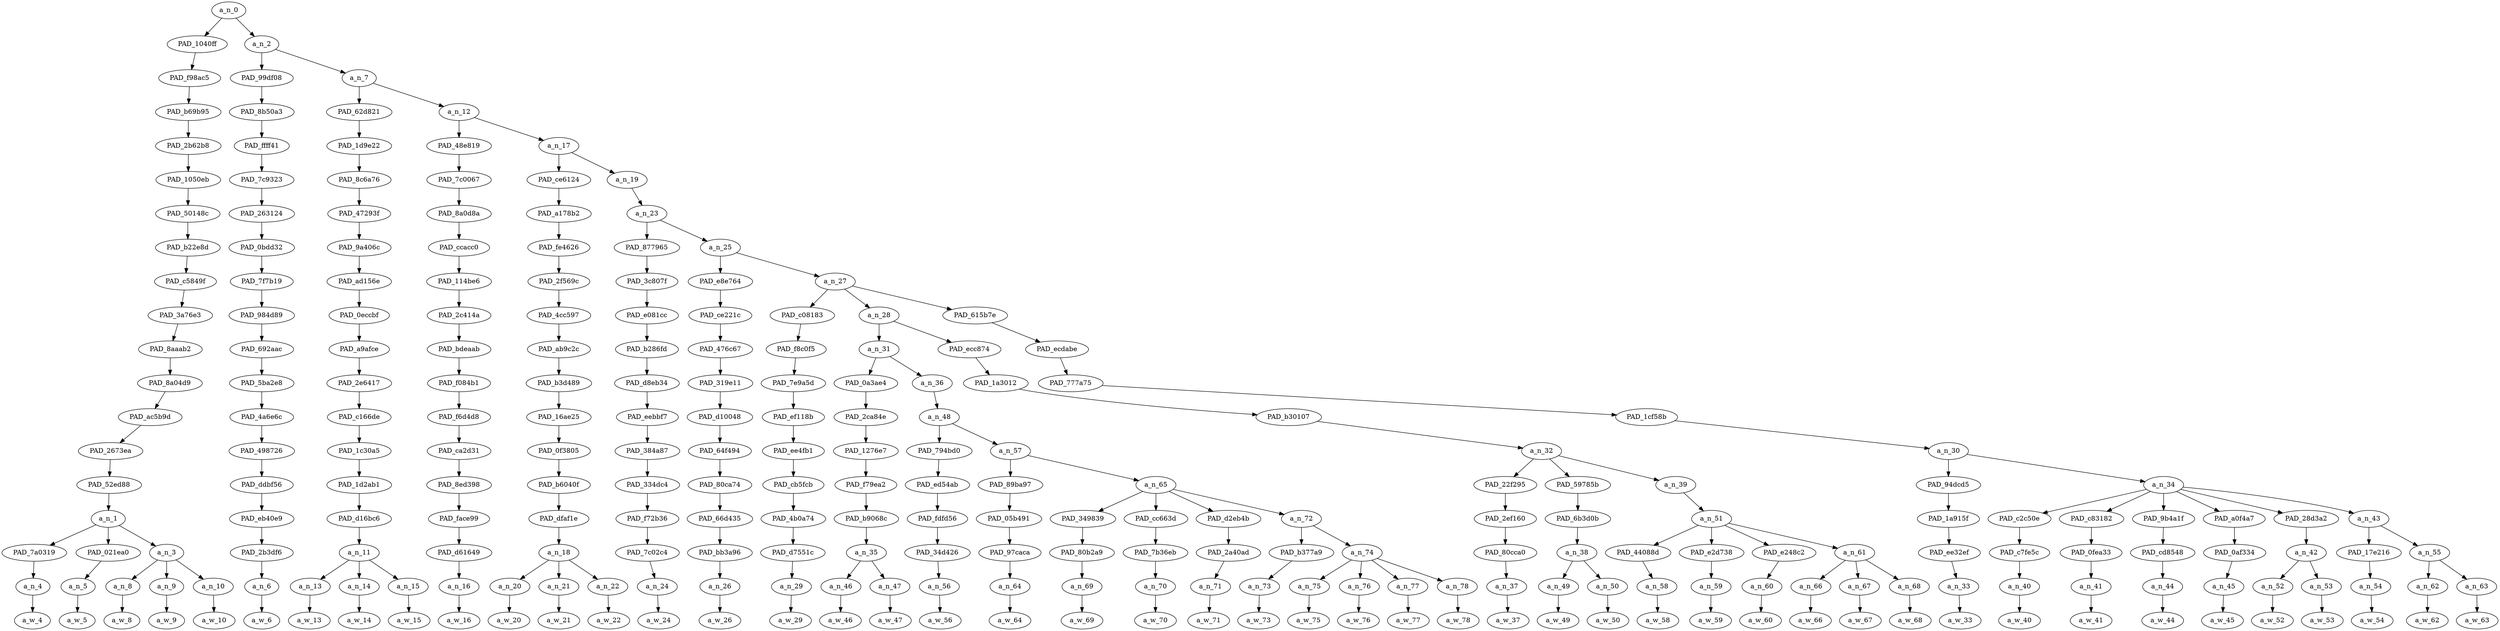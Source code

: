 strict digraph "" {
	a_n_0	[div_dir=1,
		index=0,
		level=18,
		pos="4.933346218532986,18!",
		text_span="[0, 1, 2, 3, 4, 5, 6, 7, 8, 9, 10, 11, 12, 13, 14, 15, 16, 17, 18, 19, 20, 21, 22, 23, 24, 25, 26, 27, 28, 29, 30, 31, 32, 33, 34, \
35, 36, 37, 38, 39, 40, 41, 42, 43, 44, 45, 46]",
		value=0.99999999];
	PAD_1040ff	[div_dir=1,
		index=0,
		level=17,
		pos="2.6666666666666665,17!",
		text_span="[0, 1, 2, 3, 4]",
		value=0.09583000];
	a_n_0 -> PAD_1040ff;
	a_n_2	[div_dir=1,
		index=1,
		level=17,
		pos="7.200025770399305,17!",
		text_span="[5, 6, 7, 8, 9, 10, 11, 12, 13, 14, 15, 16, 17, 18, 19, 20, 21, 22, 23, 24, 25, 26, 27, 28, 29, 30, 31, 32, 33, 34, 35, 36, 37, \
38, 39, 40, 41, 42, 43, 44, 45, 46]",
		value=0.90396571];
	a_n_0 -> a_n_2;
	PAD_f98ac5	[div_dir=1,
		index=0,
		level=16,
		pos="2.6666666666666665,16!",
		text_span="[0, 1, 2, 3, 4]",
		value=0.09583000];
	PAD_1040ff -> PAD_f98ac5;
	PAD_b69b95	[div_dir=1,
		index=0,
		level=15,
		pos="2.6666666666666665,15!",
		text_span="[0, 1, 2, 3, 4]",
		value=0.09583000];
	PAD_f98ac5 -> PAD_b69b95;
	PAD_2b62b8	[div_dir=1,
		index=0,
		level=14,
		pos="2.6666666666666665,14!",
		text_span="[0, 1, 2, 3, 4]",
		value=0.09583000];
	PAD_b69b95 -> PAD_2b62b8;
	PAD_1050eb	[div_dir=1,
		index=0,
		level=13,
		pos="2.6666666666666665,13!",
		text_span="[0, 1, 2, 3, 4]",
		value=0.09583000];
	PAD_2b62b8 -> PAD_1050eb;
	PAD_50148c	[div_dir=1,
		index=0,
		level=12,
		pos="2.6666666666666665,12!",
		text_span="[0, 1, 2, 3, 4]",
		value=0.09583000];
	PAD_1050eb -> PAD_50148c;
	PAD_b22e8d	[div_dir=1,
		index=0,
		level=11,
		pos="2.6666666666666665,11!",
		text_span="[0, 1, 2, 3, 4]",
		value=0.09583000];
	PAD_50148c -> PAD_b22e8d;
	PAD_c5849f	[div_dir=1,
		index=0,
		level=10,
		pos="2.6666666666666665,10!",
		text_span="[0, 1, 2, 3, 4]",
		value=0.09583000];
	PAD_b22e8d -> PAD_c5849f;
	PAD_3a76e3	[div_dir=1,
		index=0,
		level=9,
		pos="2.6666666666666665,9!",
		text_span="[0, 1, 2, 3, 4]",
		value=0.09583000];
	PAD_c5849f -> PAD_3a76e3;
	PAD_8aaab2	[div_dir=1,
		index=0,
		level=8,
		pos="2.6666666666666665,8!",
		text_span="[0, 1, 2, 3, 4]",
		value=0.09583000];
	PAD_3a76e3 -> PAD_8aaab2;
	PAD_8a04d9	[div_dir=1,
		index=0,
		level=7,
		pos="2.6666666666666665,7!",
		text_span="[0, 1, 2, 3, 4]",
		value=0.09583000];
	PAD_8aaab2 -> PAD_8a04d9;
	PAD_ac5b9d	[div_dir=1,
		index=0,
		level=6,
		pos="2.6666666666666665,6!",
		text_span="[0, 1, 2, 3, 4]",
		value=0.09583000];
	PAD_8a04d9 -> PAD_ac5b9d;
	PAD_2673ea	[div_dir=1,
		index=0,
		level=5,
		pos="2.6666666666666665,5!",
		text_span="[0, 1, 2, 3, 4]",
		value=0.09583000];
	PAD_ac5b9d -> PAD_2673ea;
	PAD_52ed88	[div_dir=1,
		index=0,
		level=4,
		pos="2.6666666666666665,4!",
		text_span="[0, 1, 2, 3, 4]",
		value=0.09583000];
	PAD_2673ea -> PAD_52ed88;
	a_n_1	[div_dir=1,
		index=0,
		level=3,
		pos="2.6666666666666665,3!",
		text_span="[0, 1, 2, 3, 4]",
		value=0.09583000];
	PAD_52ed88 -> a_n_1;
	PAD_7a0319	[div_dir=1,
		index=1,
		level=2,
		pos="3.0,2!",
		text_span="[3]",
		value=0.01307820];
	a_n_1 -> PAD_7a0319;
	PAD_021ea0	[div_dir=1,
		index=2,
		level=2,
		pos="4.0,2!",
		text_span="[4]",
		value=0.02047499];
	a_n_1 -> PAD_021ea0;
	a_n_3	[div_dir=1,
		index=0,
		level=2,
		pos="1.0,2!",
		text_span="[0, 1, 2]",
		value=0.06211279];
	a_n_1 -> a_n_3;
	a_n_4	[div_dir=1,
		index=3,
		level=1,
		pos="3.0,1!",
		text_span="[3]",
		value=0.01307820];
	PAD_7a0319 -> a_n_4;
	a_w_4	[div_dir=0,
		index=3,
		level=0,
		pos="3,0!",
		text_span="[3]",
		value=al];
	a_n_4 -> a_w_4;
	a_n_5	[div_dir=1,
		index=4,
		level=1,
		pos="4.0,1!",
		text_span="[4]",
		value=0.02047499];
	PAD_021ea0 -> a_n_5;
	a_w_5	[div_dir=0,
		index=4,
		level=0,
		pos="4,0!",
		text_span="[4]",
		value=saud];
	a_n_5 -> a_w_5;
	a_n_8	[div_dir=1,
		index=0,
		level=1,
		pos="0.0,1!",
		text_span="[0]",
		value=0.02380475];
	a_n_3 -> a_n_8;
	a_n_9	[div_dir=1,
		index=1,
		level=1,
		pos="1.0,1!",
		text_span="[1]",
		value=0.01990885];
	a_n_3 -> a_n_9;
	a_n_10	[div_dir=1,
		index=2,
		level=1,
		pos="2.0,1!",
		text_span="[2]",
		value=0.01819591];
	a_n_3 -> a_n_10;
	a_w_8	[div_dir=0,
		index=0,
		level=0,
		pos="0,0!",
		text_span="[0]",
		value=mohammad];
	a_n_8 -> a_w_8;
	a_w_9	[div_dir=0,
		index=1,
		level=0,
		pos="1,0!",
		text_span="[1]",
		value=bin];
	a_n_9 -> a_w_9;
	a_w_10	[div_dir=0,
		index=2,
		level=0,
		pos="2,0!",
		text_span="[2]",
		value=salman];
	a_n_10 -> a_w_10;
	PAD_99df08	[div_dir=1,
		index=1,
		level=16,
		pos="5.0,16!",
		text_span="[5]",
		value=0.01648845];
	a_n_2 -> PAD_99df08;
	a_n_7	[div_dir=1,
		index=2,
		level=16,
		pos="9.40005154079861,16!",
		text_span="[6, 7, 8, 9, 10, 11, 12, 13, 14, 15, 16, 17, 18, 19, 20, 21, 22, 23, 24, 25, 26, 27, 28, 29, 30, 31, 32, 33, 34, 35, 36, 37, 38, \
39, 40, 41, 42, 43, 44, 45, 46]",
		value=0.88731781];
	a_n_2 -> a_n_7;
	PAD_8b50a3	[div_dir=1,
		index=1,
		level=15,
		pos="5.0,15!",
		text_span="[5]",
		value=0.01648845];
	PAD_99df08 -> PAD_8b50a3;
	PAD_ffff41	[div_dir=1,
		index=1,
		level=14,
		pos="5.0,14!",
		text_span="[5]",
		value=0.01648845];
	PAD_8b50a3 -> PAD_ffff41;
	PAD_7c9323	[div_dir=1,
		index=1,
		level=13,
		pos="5.0,13!",
		text_span="[5]",
		value=0.01648845];
	PAD_ffff41 -> PAD_7c9323;
	PAD_263124	[div_dir=1,
		index=1,
		level=12,
		pos="5.0,12!",
		text_span="[5]",
		value=0.01648845];
	PAD_7c9323 -> PAD_263124;
	PAD_0bdd32	[div_dir=1,
		index=1,
		level=11,
		pos="5.0,11!",
		text_span="[5]",
		value=0.01648845];
	PAD_263124 -> PAD_0bdd32;
	PAD_7f7b19	[div_dir=1,
		index=1,
		level=10,
		pos="5.0,10!",
		text_span="[5]",
		value=0.01648845];
	PAD_0bdd32 -> PAD_7f7b19;
	PAD_984d89	[div_dir=1,
		index=1,
		level=9,
		pos="5.0,9!",
		text_span="[5]",
		value=0.01648845];
	PAD_7f7b19 -> PAD_984d89;
	PAD_692aac	[div_dir=1,
		index=1,
		level=8,
		pos="5.0,8!",
		text_span="[5]",
		value=0.01648845];
	PAD_984d89 -> PAD_692aac;
	PAD_5ba2e8	[div_dir=1,
		index=1,
		level=7,
		pos="5.0,7!",
		text_span="[5]",
		value=0.01648845];
	PAD_692aac -> PAD_5ba2e8;
	PAD_4a6e6c	[div_dir=1,
		index=1,
		level=6,
		pos="5.0,6!",
		text_span="[5]",
		value=0.01648845];
	PAD_5ba2e8 -> PAD_4a6e6c;
	PAD_498726	[div_dir=1,
		index=1,
		level=5,
		pos="5.0,5!",
		text_span="[5]",
		value=0.01648845];
	PAD_4a6e6c -> PAD_498726;
	PAD_ddbf56	[div_dir=1,
		index=1,
		level=4,
		pos="5.0,4!",
		text_span="[5]",
		value=0.01648845];
	PAD_498726 -> PAD_ddbf56;
	PAD_eb40e9	[div_dir=1,
		index=1,
		level=3,
		pos="5.0,3!",
		text_span="[5]",
		value=0.01648845];
	PAD_ddbf56 -> PAD_eb40e9;
	PAD_2b3df6	[div_dir=1,
		index=3,
		level=2,
		pos="5.0,2!",
		text_span="[5]",
		value=0.01648845];
	PAD_eb40e9 -> PAD_2b3df6;
	a_n_6	[div_dir=1,
		index=5,
		level=1,
		pos="5.0,1!",
		text_span="[5]",
		value=0.01648845];
	PAD_2b3df6 -> a_n_6;
	a_w_6	[div_dir=0,
		index=5,
		level=0,
		pos="5,0!",
		text_span="[5]",
		value=ordered];
	a_n_6 -> a_w_6;
	PAD_62d821	[div_dir=1,
		index=2,
		level=15,
		pos="7.0,15!",
		text_span="[6, 7, 8]",
		value=0.06631103];
	a_n_7 -> PAD_62d821;
	a_n_12	[div_dir=1,
		index=3,
		level=15,
		pos="11.800103081597221,15!",
		text_span="[9, 10, 11, 12, 13, 14, 15, 16, 17, 18, 19, 20, 21, 22, 23, 24, 25, 26, 27, 28, 29, 30, 31, 32, 33, 34, 35, 36, 37, 38, 39, 40, \
41, 42, 43, 44, 45, 46]",
		value=0.82084929];
	a_n_7 -> a_n_12;
	PAD_1d9e22	[div_dir=1,
		index=2,
		level=14,
		pos="7.0,14!",
		text_span="[6, 7, 8]",
		value=0.06631103];
	PAD_62d821 -> PAD_1d9e22;
	PAD_8c6a76	[div_dir=1,
		index=2,
		level=13,
		pos="7.0,13!",
		text_span="[6, 7, 8]",
		value=0.06631103];
	PAD_1d9e22 -> PAD_8c6a76;
	PAD_47293f	[div_dir=1,
		index=2,
		level=12,
		pos="7.0,12!",
		text_span="[6, 7, 8]",
		value=0.06631103];
	PAD_8c6a76 -> PAD_47293f;
	PAD_9a406c	[div_dir=1,
		index=2,
		level=11,
		pos="7.0,11!",
		text_span="[6, 7, 8]",
		value=0.06631103];
	PAD_47293f -> PAD_9a406c;
	PAD_ad156e	[div_dir=1,
		index=2,
		level=10,
		pos="7.0,10!",
		text_span="[6, 7, 8]",
		value=0.06631103];
	PAD_9a406c -> PAD_ad156e;
	PAD_0eccbf	[div_dir=1,
		index=2,
		level=9,
		pos="7.0,9!",
		text_span="[6, 7, 8]",
		value=0.06631103];
	PAD_ad156e -> PAD_0eccbf;
	PAD_a9afce	[div_dir=1,
		index=2,
		level=8,
		pos="7.0,8!",
		text_span="[6, 7, 8]",
		value=0.06631103];
	PAD_0eccbf -> PAD_a9afce;
	PAD_2e6417	[div_dir=1,
		index=2,
		level=7,
		pos="7.0,7!",
		text_span="[6, 7, 8]",
		value=0.06631103];
	PAD_a9afce -> PAD_2e6417;
	PAD_c166de	[div_dir=1,
		index=2,
		level=6,
		pos="7.0,6!",
		text_span="[6, 7, 8]",
		value=0.06631103];
	PAD_2e6417 -> PAD_c166de;
	PAD_1c30a5	[div_dir=1,
		index=2,
		level=5,
		pos="7.0,5!",
		text_span="[6, 7, 8]",
		value=0.06631103];
	PAD_c166de -> PAD_1c30a5;
	PAD_1d2ab1	[div_dir=1,
		index=2,
		level=4,
		pos="7.0,4!",
		text_span="[6, 7, 8]",
		value=0.06631103];
	PAD_1c30a5 -> PAD_1d2ab1;
	PAD_d16bc6	[div_dir=1,
		index=2,
		level=3,
		pos="7.0,3!",
		text_span="[6, 7, 8]",
		value=0.06631103];
	PAD_1d2ab1 -> PAD_d16bc6;
	a_n_11	[div_dir=1,
		index=4,
		level=2,
		pos="7.0,2!",
		text_span="[6, 7, 8]",
		value=0.06631103];
	PAD_d16bc6 -> a_n_11;
	a_n_13	[div_dir=1,
		index=6,
		level=1,
		pos="6.0,1!",
		text_span="[6]",
		value=0.01147391];
	a_n_11 -> a_n_13;
	a_n_14	[div_dir=1,
		index=7,
		level=1,
		pos="7.0,1!",
		text_span="[7]",
		value=0.02296570];
	a_n_11 -> a_n_14;
	a_n_15	[div_dir=1,
		index=8,
		level=1,
		pos="8.0,1!",
		text_span="[8]",
		value=0.03173242];
	a_n_11 -> a_n_15;
	a_w_13	[div_dir=0,
		index=6,
		level=0,
		pos="6,0!",
		text_span="[6]",
		value=the];
	a_n_13 -> a_w_13;
	a_w_14	[div_dir=0,
		index=7,
		level=0,
		pos="7,0!",
		text_span="[7]",
		value=bone];
	a_n_14 -> a_w_14;
	a_w_15	[div_dir=0,
		index=8,
		level=0,
		pos="8,0!",
		text_span="[8]",
		value=sawing];
	a_n_15 -> a_w_15;
	PAD_48e819	[div_dir=1,
		index=3,
		level=14,
		pos="9.0,14!",
		text_span="[9]",
		value=0.00987999];
	a_n_12 -> PAD_48e819;
	a_n_17	[div_dir=1,
		index=4,
		level=14,
		pos="14.600206163194443,14!",
		text_span="[10, 11, 12, 13, 14, 15, 16, 17, 18, 19, 20, 21, 22, 23, 24, 25, 26, 27, 28, 29, 30, 31, 32, 33, 34, 35, 36, 37, 38, 39, 40, 41, \
42, 43, 44, 45, 46]",
		value=0.81084667];
	a_n_12 -> a_n_17;
	PAD_7c0067	[div_dir=1,
		index=3,
		level=13,
		pos="9.0,13!",
		text_span="[9]",
		value=0.00987999];
	PAD_48e819 -> PAD_7c0067;
	PAD_8a0d8a	[div_dir=1,
		index=3,
		level=12,
		pos="9.0,12!",
		text_span="[9]",
		value=0.00987999];
	PAD_7c0067 -> PAD_8a0d8a;
	PAD_ccacc0	[div_dir=1,
		index=3,
		level=11,
		pos="9.0,11!",
		text_span="[9]",
		value=0.00987999];
	PAD_8a0d8a -> PAD_ccacc0;
	PAD_114be6	[div_dir=1,
		index=3,
		level=10,
		pos="9.0,10!",
		text_span="[9]",
		value=0.00987999];
	PAD_ccacc0 -> PAD_114be6;
	PAD_2c414a	[div_dir=1,
		index=3,
		level=9,
		pos="9.0,9!",
		text_span="[9]",
		value=0.00987999];
	PAD_114be6 -> PAD_2c414a;
	PAD_bdeaab	[div_dir=1,
		index=3,
		level=8,
		pos="9.0,8!",
		text_span="[9]",
		value=0.00987999];
	PAD_2c414a -> PAD_bdeaab;
	PAD_f084b1	[div_dir=1,
		index=3,
		level=7,
		pos="9.0,7!",
		text_span="[9]",
		value=0.00987999];
	PAD_bdeaab -> PAD_f084b1;
	PAD_f6d4d8	[div_dir=1,
		index=3,
		level=6,
		pos="9.0,6!",
		text_span="[9]",
		value=0.00987999];
	PAD_f084b1 -> PAD_f6d4d8;
	PAD_ca2d31	[div_dir=1,
		index=3,
		level=5,
		pos="9.0,5!",
		text_span="[9]",
		value=0.00987999];
	PAD_f6d4d8 -> PAD_ca2d31;
	PAD_8ed398	[div_dir=1,
		index=3,
		level=4,
		pos="9.0,4!",
		text_span="[9]",
		value=0.00987999];
	PAD_ca2d31 -> PAD_8ed398;
	PAD_face99	[div_dir=1,
		index=3,
		level=3,
		pos="9.0,3!",
		text_span="[9]",
		value=0.00987999];
	PAD_8ed398 -> PAD_face99;
	PAD_d61649	[div_dir=1,
		index=5,
		level=2,
		pos="9.0,2!",
		text_span="[9]",
		value=0.00987999];
	PAD_face99 -> PAD_d61649;
	a_n_16	[div_dir=1,
		index=9,
		level=1,
		pos="9.0,1!",
		text_span="[9]",
		value=0.00987999];
	PAD_d61649 -> a_n_16;
	a_w_16	[div_dir=0,
		index=9,
		level=0,
		pos="9,0!",
		text_span="[9]",
		value=of];
	a_n_16 -> a_w_16;
	PAD_ce6124	[div_dir=1,
		index=4,
		level=13,
		pos="11.0,13!",
		text_span="[10, 11, 12]",
		value=0.05610560];
	a_n_17 -> PAD_ce6124;
	a_n_19	[div_dir=1,
		index=5,
		level=13,
		pos="18.200412326388886,13!",
		text_span="[13, 14, 15, 16, 17, 18, 19, 20, 21, 22, 23, 24, 25, 26, 27, 28, 29, 30, 31, 32, 33, 34, 35, 36, 37, 38, 39, 40, 41, 42, 43, 44, \
45, 46]",
		value=0.75461824];
	a_n_17 -> a_n_19;
	PAD_a178b2	[div_dir=1,
		index=4,
		level=12,
		pos="11.0,12!",
		text_span="[10, 11, 12]",
		value=0.05610560];
	PAD_ce6124 -> PAD_a178b2;
	PAD_fe4626	[div_dir=1,
		index=4,
		level=11,
		pos="11.0,11!",
		text_span="[10, 11, 12]",
		value=0.05610560];
	PAD_a178b2 -> PAD_fe4626;
	PAD_2f569c	[div_dir=1,
		index=4,
		level=10,
		pos="11.0,10!",
		text_span="[10, 11, 12]",
		value=0.05610560];
	PAD_fe4626 -> PAD_2f569c;
	PAD_4cc597	[div_dir=1,
		index=4,
		level=9,
		pos="11.0,9!",
		text_span="[10, 11, 12]",
		value=0.05610560];
	PAD_2f569c -> PAD_4cc597;
	PAD_ab9c2c	[div_dir=1,
		index=4,
		level=8,
		pos="11.0,8!",
		text_span="[10, 11, 12]",
		value=0.05610560];
	PAD_4cc597 -> PAD_ab9c2c;
	PAD_b3d489	[div_dir=1,
		index=4,
		level=7,
		pos="11.0,7!",
		text_span="[10, 11, 12]",
		value=0.05610560];
	PAD_ab9c2c -> PAD_b3d489;
	PAD_16ae25	[div_dir=1,
		index=4,
		level=6,
		pos="11.0,6!",
		text_span="[10, 11, 12]",
		value=0.05610560];
	PAD_b3d489 -> PAD_16ae25;
	PAD_0f3805	[div_dir=1,
		index=4,
		level=5,
		pos="11.0,5!",
		text_span="[10, 11, 12]",
		value=0.05610560];
	PAD_16ae25 -> PAD_0f3805;
	PAD_b6040f	[div_dir=1,
		index=4,
		level=4,
		pos="11.0,4!",
		text_span="[10, 11, 12]",
		value=0.05610560];
	PAD_0f3805 -> PAD_b6040f;
	PAD_dfaf1e	[div_dir=1,
		index=4,
		level=3,
		pos="11.0,3!",
		text_span="[10, 11, 12]",
		value=0.05610560];
	PAD_b6040f -> PAD_dfaf1e;
	a_n_18	[div_dir=1,
		index=6,
		level=2,
		pos="11.0,2!",
		text_span="[10, 11, 12]",
		value=0.05610560];
	PAD_dfaf1e -> a_n_18;
	a_n_20	[div_dir=1,
		index=10,
		level=1,
		pos="10.0,1!",
		text_span="[10]",
		value=0.01232673];
	a_n_18 -> a_n_20;
	a_n_21	[div_dir=1,
		index=11,
		level=1,
		pos="11.0,1!",
		text_span="[11]",
		value=0.02136895];
	a_n_18 -> a_n_21;
	a_n_22	[div_dir=1,
		index=12,
		level=1,
		pos="12.0,1!",
		text_span="[12]",
		value=0.02231368];
	a_n_18 -> a_n_22;
	a_w_20	[div_dir=0,
		index=10,
		level=0,
		pos="10,0!",
		text_span="[10]",
		value=an];
	a_n_20 -> a_w_20;
	a_w_21	[div_dir=0,
		index=11,
		level=0,
		pos="11,0!",
		text_span="[11]",
		value=american];
	a_n_21 -> a_w_21;
	a_w_22	[div_dir=0,
		index=12,
		level=0,
		pos="12,0!",
		text_span="[12]",
		value=journalist];
	a_n_22 -> a_w_22;
	a_n_23	[div_dir=1,
		index=5,
		level=12,
		pos="18.200412326388886,12!",
		text_span="[13, 14, 15, 16, 17, 18, 19, 20, 21, 22, 23, 24, 25, 26, 27, 28, 29, 30, 31, 32, 33, 34, 35, 36, 37, 38, 39, 40, 41, 42, 43, 44, \
45, 46]",
		value=0.75451616];
	a_n_19 -> a_n_23;
	PAD_877965	[div_dir=1,
		index=5,
		level=11,
		pos="13.0,11!",
		text_span="[13]",
		value=0.01011005];
	a_n_23 -> PAD_877965;
	a_n_25	[div_dir=1,
		index=6,
		level=11,
		pos="23.400824652777775,11!",
		text_span="[14, 15, 16, 17, 18, 19, 20, 21, 22, 23, 24, 25, 26, 27, 28, 29, 30, 31, 32, 33, 34, 35, 36, 37, 38, 39, 40, 41, 42, 43, 44, 45, \
46]",
		value=0.74430402];
	a_n_23 -> a_n_25;
	PAD_3c807f	[div_dir=1,
		index=5,
		level=10,
		pos="13.0,10!",
		text_span="[13]",
		value=0.01011005];
	PAD_877965 -> PAD_3c807f;
	PAD_e081cc	[div_dir=1,
		index=5,
		level=9,
		pos="13.0,9!",
		text_span="[13]",
		value=0.01011005];
	PAD_3c807f -> PAD_e081cc;
	PAD_b286fd	[div_dir=1,
		index=5,
		level=8,
		pos="13.0,8!",
		text_span="[13]",
		value=0.01011005];
	PAD_e081cc -> PAD_b286fd;
	PAD_d8eb34	[div_dir=1,
		index=5,
		level=7,
		pos="13.0,7!",
		text_span="[13]",
		value=0.01011005];
	PAD_b286fd -> PAD_d8eb34;
	PAD_eebbf7	[div_dir=1,
		index=5,
		level=6,
		pos="13.0,6!",
		text_span="[13]",
		value=0.01011005];
	PAD_d8eb34 -> PAD_eebbf7;
	PAD_384a87	[div_dir=1,
		index=5,
		level=5,
		pos="13.0,5!",
		text_span="[13]",
		value=0.01011005];
	PAD_eebbf7 -> PAD_384a87;
	PAD_334dc4	[div_dir=1,
		index=5,
		level=4,
		pos="13.0,4!",
		text_span="[13]",
		value=0.01011005];
	PAD_384a87 -> PAD_334dc4;
	PAD_f72b36	[div_dir=1,
		index=5,
		level=3,
		pos="13.0,3!",
		text_span="[13]",
		value=0.01011005];
	PAD_334dc4 -> PAD_f72b36;
	PAD_7c02c4	[div_dir=1,
		index=7,
		level=2,
		pos="13.0,2!",
		text_span="[13]",
		value=0.01011005];
	PAD_f72b36 -> PAD_7c02c4;
	a_n_24	[div_dir=1,
		index=13,
		level=1,
		pos="13.0,1!",
		text_span="[13]",
		value=0.01011005];
	PAD_7c02c4 -> a_n_24;
	a_w_24	[div_dir=0,
		index=13,
		level=0,
		pos="13,0!",
		text_span="[13]",
		value=i];
	a_n_24 -> a_w_24;
	PAD_e8e764	[div_dir=-1,
		index=6,
		level=10,
		pos="14.0,10!",
		text_span="[14]",
		value=0.01280004];
	a_n_25 -> PAD_e8e764;
	a_n_27	[div_dir=1,
		index=7,
		level=10,
		pos="32.80164930555555,10!",
		text_span="[15, 16, 17, 18, 19, 20, 21, 22, 23, 24, 25, 26, 27, 28, 29, 30, 31, 32, 33, 34, 35, 36, 37, 38, 39, 40, 41, 42, 43, 44, 45, 46]",
		value=0.73140270];
	a_n_25 -> a_n_27;
	PAD_ce221c	[div_dir=-1,
		index=6,
		level=9,
		pos="14.0,9!",
		text_span="[14]",
		value=0.01280004];
	PAD_e8e764 -> PAD_ce221c;
	PAD_476c67	[div_dir=-1,
		index=6,
		level=8,
		pos="14.0,8!",
		text_span="[14]",
		value=0.01280004];
	PAD_ce221c -> PAD_476c67;
	PAD_319e11	[div_dir=-1,
		index=6,
		level=7,
		pos="14.0,7!",
		text_span="[14]",
		value=0.01280004];
	PAD_476c67 -> PAD_319e11;
	PAD_d10048	[div_dir=-1,
		index=6,
		level=6,
		pos="14.0,6!",
		text_span="[14]",
		value=0.01280004];
	PAD_319e11 -> PAD_d10048;
	PAD_64f494	[div_dir=-1,
		index=6,
		level=5,
		pos="14.0,5!",
		text_span="[14]",
		value=0.01280004];
	PAD_d10048 -> PAD_64f494;
	PAD_80ca74	[div_dir=-1,
		index=6,
		level=4,
		pos="14.0,4!",
		text_span="[14]",
		value=0.01280004];
	PAD_64f494 -> PAD_80ca74;
	PAD_66d435	[div_dir=-1,
		index=6,
		level=3,
		pos="14.0,3!",
		text_span="[14]",
		value=0.01280004];
	PAD_80ca74 -> PAD_66d435;
	PAD_bb3a96	[div_dir=-1,
		index=8,
		level=2,
		pos="14.0,2!",
		text_span="[14]",
		value=0.01280004];
	PAD_66d435 -> PAD_bb3a96;
	a_n_26	[div_dir=-1,
		index=14,
		level=1,
		pos="14.0,1!",
		text_span="[14]",
		value=0.01280004];
	PAD_bb3a96 -> a_n_26;
	a_w_26	[div_dir=0,
		index=14,
		level=0,
		pos="14,0!",
		text_span="[14]",
		value=said];
	a_n_26 -> a_w_26;
	PAD_c08183	[div_dir=-1,
		index=8,
		level=9,
		pos="36.0,9!",
		text_span="[36]",
		value=0.00967713];
	a_n_27 -> PAD_c08183;
	a_n_28	[div_dir=1,
		index=7,
		level=9,
		pos="22.967447916666664,9!",
		text_span="[15, 16, 17, 18, 19, 20, 21, 22, 23, 24, 25, 26, 27, 28, 29, 30, 31, 32, 33, 34, 35]",
		value=0.48687849];
	a_n_27 -> a_n_28;
	PAD_615b7e	[div_dir=1,
		index=9,
		level=9,
		pos="39.4375,9!",
		text_span="[37, 38, 39, 40, 41, 42, 43, 44, 45, 46]",
		value=0.23473491];
	a_n_27 -> PAD_615b7e;
	PAD_f8c0f5	[div_dir=-1,
		index=9,
		level=8,
		pos="36.0,8!",
		text_span="[36]",
		value=0.00967713];
	PAD_c08183 -> PAD_f8c0f5;
	PAD_7e9a5d	[div_dir=-1,
		index=10,
		level=7,
		pos="36.0,7!",
		text_span="[36]",
		value=0.00967713];
	PAD_f8c0f5 -> PAD_7e9a5d;
	PAD_ef118b	[div_dir=-1,
		index=10,
		level=6,
		pos="36.0,6!",
		text_span="[36]",
		value=0.00967713];
	PAD_7e9a5d -> PAD_ef118b;
	PAD_ee4fb1	[div_dir=-1,
		index=11,
		level=5,
		pos="36.0,5!",
		text_span="[36]",
		value=0.00967713];
	PAD_ef118b -> PAD_ee4fb1;
	PAD_cb5fcb	[div_dir=-1,
		index=14,
		level=4,
		pos="36.0,4!",
		text_span="[36]",
		value=0.00967713];
	PAD_ee4fb1 -> PAD_cb5fcb;
	PAD_4b0a74	[div_dir=-1,
		index=17,
		level=3,
		pos="36.0,3!",
		text_span="[36]",
		value=0.00967713];
	PAD_cb5fcb -> PAD_4b0a74;
	PAD_d7551c	[div_dir=-1,
		index=23,
		level=2,
		pos="36.0,2!",
		text_span="[36]",
		value=0.00967713];
	PAD_4b0a74 -> PAD_d7551c;
	a_n_29	[div_dir=-1,
		index=36,
		level=1,
		pos="36.0,1!",
		text_span="[36]",
		value=0.00967713];
	PAD_d7551c -> a_n_29;
	a_w_29	[div_dir=0,
		index=36,
		level=0,
		pos="36,0!",
		text_span="[36]",
		value=and];
	a_n_29 -> a_w_29;
	a_n_31	[div_dir=1,
		index=7,
		level=8,
		pos="16.8515625,8!",
		text_span="[15, 16, 17, 18, 19, 20, 21, 22, 23, 24, 25, 26]",
		value=0.28787840];
	a_n_28 -> a_n_31;
	PAD_ecc874	[div_dir=-1,
		index=8,
		level=8,
		pos="29.083333333333332,8!",
		text_span="[27, 28, 29, 30, 31, 32, 33, 34, 35]",
		value=0.19890260];
	a_n_28 -> PAD_ecc874;
	PAD_0a3ae4	[div_dir=-1,
		index=7,
		level=7,
		pos="15.5,7!",
		text_span="[15, 16]",
		value=0.02415302];
	a_n_31 -> PAD_0a3ae4;
	a_n_36	[div_dir=1,
		index=8,
		level=7,
		pos="18.203125,7!",
		text_span="[17, 18, 19, 20, 21, 22, 23, 24, 25, 26]",
		value=0.26358507];
	a_n_31 -> a_n_36;
	PAD_2ca84e	[div_dir=-1,
		index=7,
		level=6,
		pos="15.5,6!",
		text_span="[15, 16]",
		value=0.02415302];
	PAD_0a3ae4 -> PAD_2ca84e;
	PAD_1276e7	[div_dir=-1,
		index=7,
		level=5,
		pos="15.5,5!",
		text_span="[15, 16]",
		value=0.02415302];
	PAD_2ca84e -> PAD_1276e7;
	PAD_f79ea2	[div_dir=-1,
		index=7,
		level=4,
		pos="15.5,4!",
		text_span="[15, 16]",
		value=0.02415302];
	PAD_1276e7 -> PAD_f79ea2;
	PAD_b9068c	[div_dir=-1,
		index=7,
		level=3,
		pos="15.5,3!",
		text_span="[15, 16]",
		value=0.02415302];
	PAD_f79ea2 -> PAD_b9068c;
	a_n_35	[div_dir=-1,
		index=9,
		level=2,
		pos="15.5,2!",
		text_span="[15, 16]",
		value=0.02415302];
	PAD_b9068c -> a_n_35;
	a_n_46	[div_dir=-1,
		index=15,
		level=1,
		pos="15.0,1!",
		text_span="[15]",
		value=0.01181406];
	a_n_35 -> a_n_46;
	a_n_47	[div_dir=1,
		index=16,
		level=1,
		pos="16.0,1!",
		text_span="[16]",
		value=0.01233646];
	a_n_35 -> a_n_47;
	a_w_46	[div_dir=0,
		index=15,
		level=0,
		pos="15,0!",
		text_span="[15]",
		value=only];
	a_n_46 -> a_w_46;
	a_w_47	[div_dir=0,
		index=16,
		level=0,
		pos="16,0!",
		text_span="[16]",
		value=thing];
	a_n_47 -> a_w_47;
	a_n_48	[div_dir=1,
		index=8,
		level=6,
		pos="18.203125,6!",
		text_span="[17, 18, 19, 20, 21, 22, 23, 24, 25, 26]",
		value=0.26343026];
	a_n_36 -> a_n_48;
	PAD_794bd0	[div_dir=1,
		index=8,
		level=5,
		pos="17.0,5!",
		text_span="[17]",
		value=0.01010994];
	a_n_48 -> PAD_794bd0;
	a_n_57	[div_dir=1,
		index=9,
		level=5,
		pos="19.40625,5!",
		text_span="[18, 19, 20, 21, 22, 23, 24, 25, 26]",
		value=0.25316551];
	a_n_48 -> a_n_57;
	PAD_ed54ab	[div_dir=1,
		index=8,
		level=4,
		pos="17.0,4!",
		text_span="[17]",
		value=0.01010994];
	PAD_794bd0 -> PAD_ed54ab;
	PAD_fdfd56	[div_dir=1,
		index=8,
		level=3,
		pos="17.0,3!",
		text_span="[17]",
		value=0.01010994];
	PAD_ed54ab -> PAD_fdfd56;
	PAD_34d426	[div_dir=1,
		index=10,
		level=2,
		pos="17.0,2!",
		text_span="[17]",
		value=0.01010994];
	PAD_fdfd56 -> PAD_34d426;
	a_n_56	[div_dir=1,
		index=17,
		level=1,
		pos="17.0,1!",
		text_span="[17]",
		value=0.01010994];
	PAD_34d426 -> a_n_56;
	a_w_56	[div_dir=0,
		index=17,
		level=0,
		pos="17,0!",
		text_span="[17]",
		value=i1];
	a_n_56 -> a_w_56;
	PAD_89ba97	[div_dir=1,
		index=9,
		level=4,
		pos="18.0,4!",
		text_span="[18]",
		value=0.01149536];
	a_n_57 -> PAD_89ba97;
	a_n_65	[div_dir=1,
		index=10,
		level=4,
		pos="20.8125,4!",
		text_span="[19, 20, 21, 22, 23, 24, 25, 26]",
		value=0.24151829];
	a_n_57 -> a_n_65;
	PAD_05b491	[div_dir=1,
		index=9,
		level=3,
		pos="18.0,3!",
		text_span="[18]",
		value=0.01149536];
	PAD_89ba97 -> PAD_05b491;
	PAD_97caca	[div_dir=1,
		index=11,
		level=2,
		pos="18.0,2!",
		text_span="[18]",
		value=0.01149536];
	PAD_05b491 -> PAD_97caca;
	a_n_64	[div_dir=1,
		index=18,
		level=1,
		pos="18.0,1!",
		text_span="[18]",
		value=0.01149536];
	PAD_97caca -> a_n_64;
	a_w_64	[div_dir=0,
		index=18,
		level=0,
		pos="18,0!",
		text_span="[18]",
		value=wanna];
	a_n_64 -> a_w_64;
	PAD_349839	[div_dir=-1,
		index=10,
		level=3,
		pos="19.0,3!",
		text_span="[19]",
		value=0.00969913];
	a_n_65 -> PAD_349839;
	PAD_cc663d	[div_dir=-1,
		index=11,
		level=3,
		pos="20.0,3!",
		text_span="[20]",
		value=0.01025400];
	a_n_65 -> PAD_cc663d;
	PAD_d2eb4b	[div_dir=1,
		index=12,
		level=3,
		pos="21.0,3!",
		text_span="[21]",
		value=0.01257453];
	a_n_65 -> PAD_d2eb4b;
	a_n_72	[div_dir=1,
		index=13,
		level=3,
		pos="23.25,3!",
		text_span="[22, 23, 24, 25, 26]",
		value=0.20883137];
	a_n_65 -> a_n_72;
	PAD_80b2a9	[div_dir=-1,
		index=12,
		level=2,
		pos="19.0,2!",
		text_span="[19]",
		value=0.00969913];
	PAD_349839 -> PAD_80b2a9;
	a_n_69	[div_dir=-1,
		index=19,
		level=1,
		pos="19.0,1!",
		text_span="[19]",
		value=0.00969913];
	PAD_80b2a9 -> a_n_69;
	a_w_69	[div_dir=0,
		index=19,
		level=0,
		pos="19,0!",
		text_span="[19]",
		value=see];
	a_n_69 -> a_w_69;
	PAD_7b36eb	[div_dir=-1,
		index=13,
		level=2,
		pos="20.0,2!",
		text_span="[20]",
		value=0.01025400];
	PAD_cc663d -> PAD_7b36eb;
	a_n_70	[div_dir=-1,
		index=20,
		level=1,
		pos="20.0,1!",
		text_span="[20]",
		value=0.01025400];
	PAD_7b36eb -> a_n_70;
	a_w_70	[div_dir=0,
		index=20,
		level=0,
		pos="20,0!",
		text_span="[20]",
		value=or];
	a_n_70 -> a_w_70;
	PAD_2a40ad	[div_dir=1,
		index=14,
		level=2,
		pos="21.0,2!",
		text_span="[21]",
		value=0.01257453];
	PAD_d2eb4b -> PAD_2a40ad;
	a_n_71	[div_dir=1,
		index=21,
		level=1,
		pos="21.0,1!",
		text_span="[21]",
		value=0.01257453];
	PAD_2a40ad -> a_n_71;
	a_w_71	[div_dir=0,
		index=21,
		level=0,
		pos="21,0!",
		text_span="[21]",
		value=hear];
	a_n_71 -> a_w_71;
	PAD_b377a9	[div_dir=1,
		index=15,
		level=2,
		pos="22.0,2!",
		text_span="[22]",
		value=0.01278112];
	a_n_72 -> PAD_b377a9;
	a_n_74	[div_dir=1,
		index=16,
		level=2,
		pos="24.5,2!",
		text_span="[23, 24, 25, 26]",
		value=0.19586846];
	a_n_72 -> a_n_74;
	a_n_73	[div_dir=1,
		index=22,
		level=1,
		pos="22.0,1!",
		text_span="[22]",
		value=0.01278112];
	PAD_b377a9 -> a_n_73;
	a_w_73	[div_dir=0,
		index=22,
		level=0,
		pos="22,0!",
		text_span="[22]",
		value=from];
	a_n_73 -> a_w_73;
	a_n_75	[div_dir=1,
		index=23,
		level=1,
		pos="23.0,1!",
		text_span="[23]",
		value=0.02480078];
	a_n_74 -> a_n_75;
	a_n_76	[div_dir=1,
		index=24,
		level=1,
		pos="24.0,1!",
		text_span="[24]",
		value=0.07504841];
	a_n_74 -> a_n_76;
	a_n_77	[div_dir=1,
		index=25,
		level=1,
		pos="25.0,1!",
		text_span="[25]",
		value=0.05748698];
	a_n_74 -> a_n_77;
	a_n_78	[div_dir=-1,
		index=26,
		level=1,
		pos="26.0,1!",
		text_span="[26]",
		value=0.03834651];
	a_n_74 -> a_n_78;
	a_w_75	[div_dir=0,
		index=23,
		level=0,
		pos="23,0!",
		text_span="[23]",
		value=that];
	a_n_75 -> a_w_75;
	a_w_76	[div_dir=0,
		index=24,
		level=0,
		pos="24,0!",
		text_span="[24]",
		value=camel];
	a_n_76 -> a_w_76;
	a_w_77	[div_dir=0,
		index=25,
		level=0,
		pos="25,0!",
		text_span="[25]",
		value=jockey];
	a_n_77 -> a_w_77;
	a_w_78	[div_dir=0,
		index=26,
		level=0,
		pos="26,0!",
		text_span="[26]",
		value=prince];
	a_n_78 -> a_w_78;
	PAD_1a3012	[div_dir=-1,
		index=9,
		level=7,
		pos="29.083333333333332,7!",
		text_span="[27, 28, 29, 30, 31, 32, 33, 34, 35]",
		value=0.19890260];
	PAD_ecc874 -> PAD_1a3012;
	PAD_b30107	[div_dir=-1,
		index=9,
		level=6,
		pos="29.083333333333332,6!",
		text_span="[27, 28, 29, 30, 31, 32, 33, 34, 35]",
		value=0.19890260];
	PAD_1a3012 -> PAD_b30107;
	a_n_32	[div_dir=-1,
		index=10,
		level=5,
		pos="29.083333333333332,5!",
		text_span="[27, 28, 29, 30, 31, 32, 33, 34, 35]",
		value=0.19890260];
	PAD_b30107 -> a_n_32;
	PAD_22f295	[div_dir=-1,
		index=11,
		level=4,
		pos="27.0,4!",
		text_span="[27]",
		value=0.01552091];
	a_n_32 -> PAD_22f295;
	PAD_59785b	[div_dir=1,
		index=12,
		level=4,
		pos="28.5,4!",
		text_span="[28, 29]",
		value=0.04169674];
	a_n_32 -> PAD_59785b;
	a_n_39	[div_dir=-1,
		index=13,
		level=4,
		pos="31.75,4!",
		text_span="[30, 31, 32, 33, 34, 35]",
		value=0.14168476];
	a_n_32 -> a_n_39;
	PAD_2ef160	[div_dir=-1,
		index=14,
		level=3,
		pos="27.0,3!",
		text_span="[27]",
		value=0.01552091];
	PAD_22f295 -> PAD_2ef160;
	PAD_80cca0	[div_dir=-1,
		index=17,
		level=2,
		pos="27.0,2!",
		text_span="[27]",
		value=0.01552091];
	PAD_2ef160 -> PAD_80cca0;
	a_n_37	[div_dir=-1,
		index=27,
		level=1,
		pos="27.0,1!",
		text_span="[27]",
		value=0.01552091];
	PAD_80cca0 -> a_n_37;
	a_w_37	[div_dir=0,
		index=27,
		level=0,
		pos="27,0!",
		text_span="[27]",
		value=is];
	a_n_37 -> a_w_37;
	PAD_6b3d0b	[div_dir=1,
		index=15,
		level=3,
		pos="28.5,3!",
		text_span="[28, 29]",
		value=0.04169674];
	PAD_59785b -> PAD_6b3d0b;
	a_n_38	[div_dir=1,
		index=18,
		level=2,
		pos="28.5,2!",
		text_span="[28, 29]",
		value=0.04169674];
	PAD_6b3d0b -> a_n_38;
	a_n_49	[div_dir=1,
		index=28,
		level=1,
		pos="28.0,1!",
		text_span="[28]",
		value=0.02055748];
	a_n_38 -> a_n_49;
	a_n_50	[div_dir=1,
		index=29,
		level=1,
		pos="29.0,1!",
		text_span="[29]",
		value=0.02109992];
	a_n_38 -> a_n_50;
	a_w_49	[div_dir=0,
		index=28,
		level=0,
		pos="28,0!",
		text_span="[28]",
		value=screams];
	a_n_49 -> a_w_49;
	a_w_50	[div_dir=0,
		index=29,
		level=0,
		pos="29,0!",
		text_span="[29]",
		value=bone1];
	a_n_50 -> a_w_50;
	a_n_51	[div_dir=-1,
		index=16,
		level=3,
		pos="31.75,3!",
		text_span="[30, 31, 32, 33, 34, 35]",
		value=0.14167817];
	a_n_39 -> a_n_51;
	PAD_44088d	[div_dir=1,
		index=19,
		level=2,
		pos="30.0,2!",
		text_span="[30]",
		value=0.02392542];
	a_n_51 -> PAD_44088d;
	PAD_e2d738	[div_dir=-1,
		index=20,
		level=2,
		pos="31.0,2!",
		text_span="[31]",
		value=0.01255234];
	a_n_51 -> PAD_e2d738;
	PAD_e248c2	[div_dir=1,
		index=21,
		level=2,
		pos="32.0,2!",
		text_span="[32]",
		value=0.03413998];
	a_n_51 -> PAD_e248c2;
	a_n_61	[div_dir=-1,
		index=22,
		level=2,
		pos="34.0,2!",
		text_span="[33, 34, 35]",
		value=0.07105383];
	a_n_51 -> a_n_61;
	a_n_58	[div_dir=1,
		index=30,
		level=1,
		pos="30.0,1!",
		text_span="[30]",
		value=0.02392542];
	PAD_44088d -> a_n_58;
	a_w_58	[div_dir=0,
		index=30,
		level=0,
		pos="30,0!",
		text_span="[30]",
		value=sawing1];
	a_n_58 -> a_w_58;
	a_n_59	[div_dir=-1,
		index=31,
		level=1,
		pos="31.0,1!",
		text_span="[31]",
		value=0.01255234];
	PAD_e2d738 -> a_n_59;
	a_w_59	[div_dir=0,
		index=31,
		level=0,
		pos="31,0!",
		text_span="[31]",
		value=him];
	a_n_59 -> a_w_59;
	a_n_60	[div_dir=1,
		index=32,
		level=1,
		pos="32.0,1!",
		text_span="[32]",
		value=0.03413998];
	PAD_e248c2 -> a_n_60;
	a_w_60	[div_dir=0,
		index=32,
		level=0,
		pos="32,0!",
		text_span="[32]",
		value=up];
	a_n_60 -> a_w_60;
	a_n_66	[div_dir=1,
		index=33,
		level=1,
		pos="33.0,1!",
		text_span="[33]",
		value=0.01775905];
	a_n_61 -> a_n_66;
	a_n_67	[div_dir=-1,
		index=34,
		level=1,
		pos="34.0,1!",
		text_span="[34]",
		value=0.01013347];
	a_n_61 -> a_n_67;
	a_n_68	[div_dir=-1,
		index=35,
		level=1,
		pos="35.0,1!",
		text_span="[35]",
		value=0.04315166];
	a_n_61 -> a_n_68;
	a_w_66	[div_dir=0,
		index=33,
		level=0,
		pos="33,0!",
		text_span="[33]",
		value=live];
	a_n_66 -> a_w_66;
	a_w_67	[div_dir=0,
		index=34,
		level=0,
		pos="34,0!",
		text_span="[34]",
		value=on];
	a_n_67 -> a_w_67;
	a_w_68	[div_dir=0,
		index=35,
		level=0,
		pos="35,0!",
		text_span="[35]",
		value="t.v."];
	a_n_68 -> a_w_68;
	PAD_ecdabe	[div_dir=1,
		index=10,
		level=8,
		pos="39.4375,8!",
		text_span="[37, 38, 39, 40, 41, 42, 43, 44, 45, 46]",
		value=0.23473491];
	PAD_615b7e -> PAD_ecdabe;
	PAD_777a75	[div_dir=1,
		index=11,
		level=7,
		pos="39.4375,7!",
		text_span="[37, 38, 39, 40, 41, 42, 43, 44, 45, 46]",
		value=0.23473491];
	PAD_ecdabe -> PAD_777a75;
	PAD_1cf58b	[div_dir=1,
		index=11,
		level=6,
		pos="39.4375,6!",
		text_span="[37, 38, 39, 40, 41, 42, 43, 44, 45, 46]",
		value=0.23473491];
	PAD_777a75 -> PAD_1cf58b;
	a_n_30	[div_dir=1,
		index=12,
		level=5,
		pos="39.4375,5!",
		text_span="[37, 38, 39, 40, 41, 42, 43, 44, 45, 46]",
		value=0.23473491];
	PAD_1cf58b -> a_n_30;
	PAD_94dcd5	[div_dir=1,
		index=15,
		level=4,
		pos="37.0,4!",
		text_span="[37]",
		value=0.01727963];
	a_n_30 -> PAD_94dcd5;
	a_n_34	[div_dir=1,
		index=16,
		level=4,
		pos="41.875,4!",
		text_span="[38, 39, 40, 41, 42, 43, 44, 45, 46]",
		value=0.21738798];
	a_n_30 -> a_n_34;
	PAD_1a915f	[div_dir=1,
		index=18,
		level=3,
		pos="37.0,3!",
		text_span="[37]",
		value=0.01727963];
	PAD_94dcd5 -> PAD_1a915f;
	PAD_ee32ef	[div_dir=1,
		index=24,
		level=2,
		pos="37.0,2!",
		text_span="[37]",
		value=0.01727963];
	PAD_1a915f -> PAD_ee32ef;
	a_n_33	[div_dir=1,
		index=37,
		level=1,
		pos="37.0,1!",
		text_span="[37]",
		value=0.01727963];
	PAD_ee32ef -> a_n_33;
	a_w_33	[div_dir=0,
		index=37,
		level=0,
		pos="37,0!",
		text_span="[37]",
		value=twitter];
	a_n_33 -> a_w_33;
	PAD_c2c50e	[div_dir=-1,
		index=19,
		level=3,
		pos="38.0,3!",
		text_span="[38]",
		value=0.01165889];
	a_n_34 -> PAD_c2c50e;
	PAD_c83182	[div_dir=1,
		index=20,
		level=3,
		pos="39.0,3!",
		text_span="[39]",
		value=0.01098506];
	a_n_34 -> PAD_c83182;
	PAD_9b4a1f	[div_dir=1,
		index=23,
		level=3,
		pos="45.0,3!",
		text_span="[45]",
		value=0.02171268];
	a_n_34 -> PAD_9b4a1f;
	PAD_a0f4a7	[div_dir=1,
		index=24,
		level=3,
		pos="46.0,3!",
		text_span="[46]",
		value=0.07089841];
	a_n_34 -> PAD_a0f4a7;
	PAD_28d3a2	[div_dir=1,
		index=21,
		level=3,
		pos="40.5,3!",
		text_span="[40, 41]",
		value=0.04244574];
	a_n_34 -> PAD_28d3a2;
	a_n_43	[div_dir=1,
		index=22,
		level=3,
		pos="42.75,3!",
		text_span="[42, 43, 44]",
		value=0.05962743];
	a_n_34 -> a_n_43;
	PAD_c7fe5c	[div_dir=-1,
		index=25,
		level=2,
		pos="38.0,2!",
		text_span="[38]",
		value=0.01165889];
	PAD_c2c50e -> PAD_c7fe5c;
	a_n_40	[div_dir=-1,
		index=38,
		level=1,
		pos="38.0,1!",
		text_span="[38]",
		value=0.01165889];
	PAD_c7fe5c -> a_n_40;
	a_w_40	[div_dir=0,
		index=38,
		level=0,
		pos="38,0!",
		text_span="[38]",
		value=gives];
	a_n_40 -> a_w_40;
	PAD_0fea33	[div_dir=1,
		index=26,
		level=2,
		pos="39.0,2!",
		text_span="[39]",
		value=0.01098506];
	PAD_c83182 -> PAD_0fea33;
	a_n_41	[div_dir=1,
		index=39,
		level=1,
		pos="39.0,1!",
		text_span="[39]",
		value=0.01098506];
	PAD_0fea33 -> a_n_41;
	a_w_41	[div_dir=0,
		index=39,
		level=0,
		pos="39,0!",
		text_span="[39]",
		value=me];
	a_n_41 -> a_w_41;
	PAD_cd8548	[div_dir=1,
		index=30,
		level=2,
		pos="45.0,2!",
		text_span="[45]",
		value=0.02171268];
	PAD_9b4a1f -> PAD_cd8548;
	a_n_44	[div_dir=1,
		index=45,
		level=1,
		pos="45.0,1!",
		text_span="[45]",
		value=0.02171268];
	PAD_cd8548 -> a_n_44;
	a_w_44	[div_dir=0,
		index=45,
		level=0,
		pos="45,0!",
		text_span="[45]",
		value=damn];
	a_n_44 -> a_w_44;
	PAD_0af334	[div_dir=1,
		index=31,
		level=2,
		pos="46.0,2!",
		text_span="[46]",
		value=0.07089841];
	PAD_a0f4a7 -> PAD_0af334;
	a_n_45	[div_dir=1,
		index=46,
		level=1,
		pos="46.0,1!",
		text_span="[46]",
		value=0.07089841];
	PAD_0af334 -> a_n_45;
	a_w_45	[div_dir=0,
		index=46,
		level=0,
		pos="46,0!",
		text_span="[46]",
		value=snowflakes];
	a_n_45 -> a_w_45;
	a_n_42	[div_dir=1,
		index=27,
		level=2,
		pos="40.5,2!",
		text_span="[40, 41]",
		value=0.04244574];
	PAD_28d3a2 -> a_n_42;
	a_n_52	[div_dir=-1,
		index=40,
		level=1,
		pos="40.0,1!",
		text_span="[40]",
		value=0.01524575];
	a_n_42 -> a_n_52;
	a_n_53	[div_dir=1,
		index=41,
		level=1,
		pos="41.0,1!",
		text_span="[41]",
		value=0.02717081];
	a_n_42 -> a_n_53;
	a_w_52	[div_dir=0,
		index=40,
		level=0,
		pos="40,0!",
		text_span="[40]",
		value="<number>"];
	a_n_52 -> a_w_52;
	a_w_53	[div_dir=0,
		index=41,
		level=0,
		pos="41,0!",
		text_span="[41]",
		value=hrs];
	a_n_53 -> a_w_53;
	PAD_17e216	[div_dir=1,
		index=28,
		level=2,
		pos="42.0,2!",
		text_span="[42]",
		value=0.01143273];
	a_n_43 -> PAD_17e216;
	a_n_55	[div_dir=1,
		index=29,
		level=2,
		pos="43.5,2!",
		text_span="[43, 44]",
		value=0.04815874];
	a_n_43 -> a_n_55;
	a_n_54	[div_dir=1,
		index=42,
		level=1,
		pos="42.0,1!",
		text_span="[42]",
		value=0.01143273];
	PAD_17e216 -> a_n_54;
	a_w_54	[div_dir=0,
		index=42,
		level=0,
		pos="42,0!",
		text_span="[42]",
		value=in];
	a_n_54 -> a_w_54;
	a_n_62	[div_dir=1,
		index=43,
		level=1,
		pos="43.0,1!",
		text_span="[43]",
		value=0.02360273];
	a_n_55 -> a_n_62;
	a_n_63	[div_dir=1,
		index=44,
		level=1,
		pos="44.0,1!",
		text_span="[44]",
		value=0.02452327];
	a_n_55 -> a_n_63;
	a_w_62	[div_dir=0,
		index=43,
		level=0,
		pos="43,0!",
		text_span="[43]",
		value=das];
	a_n_62 -> a_w_62;
	a_w_63	[div_dir=0,
		index=44,
		level=0,
		pos="44,0!",
		text_span="[44]",
		value=hole];
	a_n_63 -> a_w_63;
}
